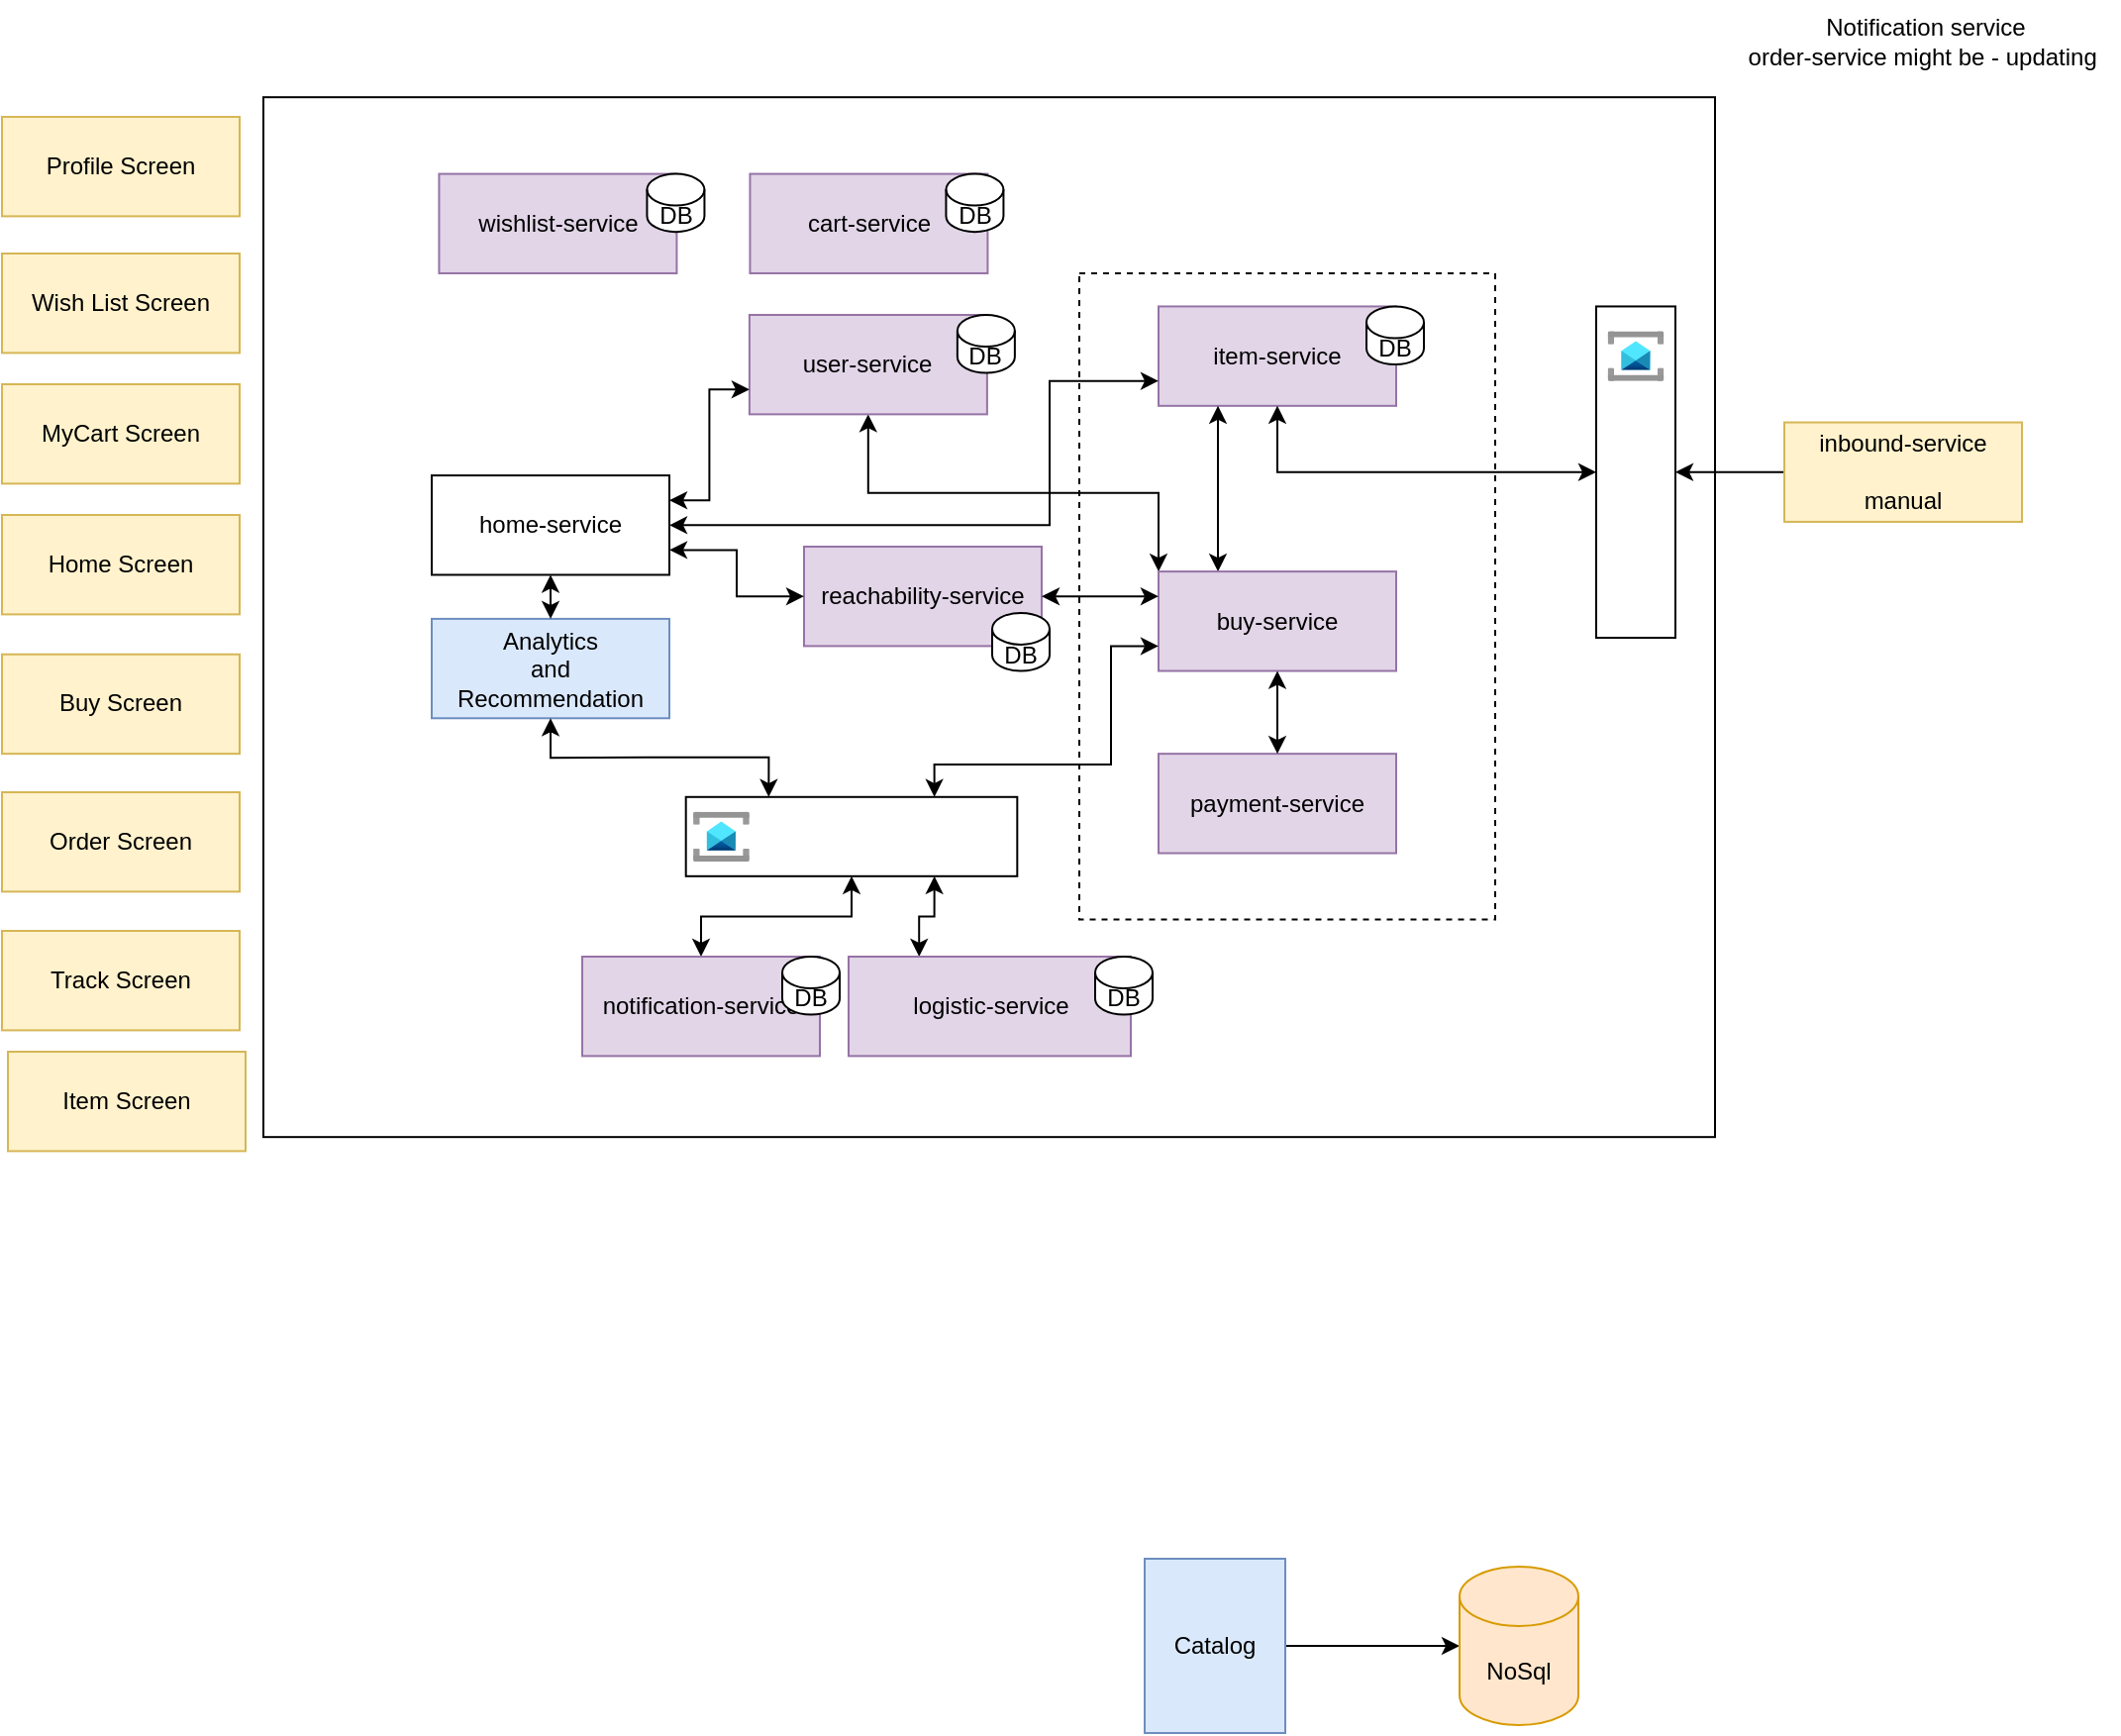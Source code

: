 <mxfile version="15.0.3" type="github">
  <diagram id="FxpUn_NDscpaJwIJj3BL" name="eCommerce">
    <mxGraphModel dx="1426" dy="707" grid="0" gridSize="10" guides="1" tooltips="1" connect="1" arrows="1" fold="1" page="1" pageScale="1" pageWidth="850" pageHeight="1100" math="0" shadow="0">
      <root>
        <mxCell id="0" />
        <mxCell id="1" parent="0" />
        <mxCell id="KH6rO5Mlp55ysLEGZBc8-47" value="" style="group" parent="1" vertex="1" connectable="0">
          <mxGeometry x="108" y="195.09" width="1020" height="459.105" as="geometry" />
        </mxCell>
        <mxCell id="KH6rO5Mlp55ysLEGZBc8-30" value="" style="rounded=0;whiteSpace=wrap;html=1;" parent="KH6rO5Mlp55ysLEGZBc8-47" vertex="1">
          <mxGeometry x="132" y="-73" width="733" height="525" as="geometry" />
        </mxCell>
        <mxCell id="KH6rO5Mlp55ysLEGZBc8-23" value="" style="rounded=0;whiteSpace=wrap;html=1;dashed=1;" parent="KH6rO5Mlp55ysLEGZBc8-47" vertex="1">
          <mxGeometry x="544" y="15.9" width="210" height="326.25" as="geometry" />
        </mxCell>
        <mxCell id="KH6rO5Mlp55ysLEGZBc8-1" value="item-service" style="rounded=0;whiteSpace=wrap;html=1;fillColor=#e1d5e7;strokeColor=#9673a6;" parent="KH6rO5Mlp55ysLEGZBc8-47" vertex="1">
          <mxGeometry x="584" y="32.628" width="120" height="50.192" as="geometry" />
        </mxCell>
        <mxCell id="KH6rO5Mlp55ysLEGZBc8-2" value="DB" style="shape=cylinder3;whiteSpace=wrap;html=1;boundedLbl=1;backgroundOutline=1;size=8;" parent="KH6rO5Mlp55ysLEGZBc8-47" vertex="1">
          <mxGeometry x="689" y="32.628" width="29" height="29.278" as="geometry" />
        </mxCell>
        <mxCell id="KH6rO5Mlp55ysLEGZBc8-4" value="" style="rounded=0;whiteSpace=wrap;html=1;" parent="KH6rO5Mlp55ysLEGZBc8-47" vertex="1">
          <mxGeometry x="805" y="32.628" width="40" height="167.305" as="geometry" />
        </mxCell>
        <mxCell id="KH6rO5Mlp55ysLEGZBc8-8" style="edgeStyle=orthogonalEdgeStyle;rounded=0;orthogonalLoop=1;jettySize=auto;html=1;exitX=0.5;exitY=1;exitDx=0;exitDy=0;entryX=0;entryY=0.5;entryDx=0;entryDy=0;startArrow=classic;startFill=1;" parent="KH6rO5Mlp55ysLEGZBc8-47" source="KH6rO5Mlp55ysLEGZBc8-1" target="KH6rO5Mlp55ysLEGZBc8-4" edge="1">
          <mxGeometry relative="1" as="geometry" />
        </mxCell>
        <mxCell id="KH6rO5Mlp55ysLEGZBc8-5" value="" style="aspect=fixed;html=1;points=[];align=center;image;fontSize=12;image=img/lib/azure2/integration/Service_Bus.svg;" parent="KH6rO5Mlp55ysLEGZBc8-47" vertex="1">
          <mxGeometry x="810.78" y="45.173" width="28.442" height="25.096" as="geometry" />
        </mxCell>
        <mxCell id="KH6rO5Mlp55ysLEGZBc8-7" value="" style="edgeStyle=orthogonalEdgeStyle;rounded=0;orthogonalLoop=1;jettySize=auto;html=1;" parent="KH6rO5Mlp55ysLEGZBc8-47" source="KH6rO5Mlp55ysLEGZBc8-6" target="KH6rO5Mlp55ysLEGZBc8-4" edge="1">
          <mxGeometry relative="1" as="geometry" />
        </mxCell>
        <mxCell id="KH6rO5Mlp55ysLEGZBc8-6" value="inbound-service&lt;br&gt;&lt;br&gt;manual" style="rounded=0;whiteSpace=wrap;html=1;fillColor=#fff2cc;strokeColor=#d6b656;" parent="KH6rO5Mlp55ysLEGZBc8-47" vertex="1">
          <mxGeometry x="900" y="91.185" width="120" height="50.192" as="geometry" />
        </mxCell>
        <mxCell id="KH6rO5Mlp55ysLEGZBc8-40" style="edgeStyle=orthogonalEdgeStyle;rounded=0;orthogonalLoop=1;jettySize=auto;html=1;exitX=1;exitY=0.5;exitDx=0;exitDy=0;entryX=0;entryY=0.75;entryDx=0;entryDy=0;startArrow=classic;startFill=1;" parent="KH6rO5Mlp55ysLEGZBc8-47" source="KH6rO5Mlp55ysLEGZBc8-9" target="KH6rO5Mlp55ysLEGZBc8-1" edge="1">
          <mxGeometry relative="1" as="geometry">
            <Array as="points">
              <mxPoint x="529" y="143.034" />
              <mxPoint x="529" y="70.355" />
            </Array>
          </mxGeometry>
        </mxCell>
        <mxCell id="KH6rO5Mlp55ysLEGZBc8-9" value="home-service" style="rounded=0;whiteSpace=wrap;html=1;" parent="KH6rO5Mlp55ysLEGZBc8-47" vertex="1">
          <mxGeometry x="217" y="117.953" width="120" height="50.192" as="geometry" />
        </mxCell>
        <mxCell id="KH6rO5Mlp55ysLEGZBc8-22" style="edgeStyle=orthogonalEdgeStyle;rounded=0;orthogonalLoop=1;jettySize=auto;html=1;exitX=0.25;exitY=0;exitDx=0;exitDy=0;entryX=0.25;entryY=1;entryDx=0;entryDy=0;startArrow=classic;startFill=1;" parent="KH6rO5Mlp55ysLEGZBc8-47" source="KH6rO5Mlp55ysLEGZBc8-10" target="KH6rO5Mlp55ysLEGZBc8-1" edge="1">
          <mxGeometry relative="1" as="geometry" />
        </mxCell>
        <mxCell id="KH6rO5Mlp55ysLEGZBc8-57" style="edgeStyle=orthogonalEdgeStyle;rounded=0;orthogonalLoop=1;jettySize=auto;html=1;exitX=0;exitY=0;exitDx=0;exitDy=0;startArrow=classic;startFill=1;" parent="KH6rO5Mlp55ysLEGZBc8-47" source="KH6rO5Mlp55ysLEGZBc8-10" target="KH6rO5Mlp55ysLEGZBc8-55" edge="1">
          <mxGeometry relative="1" as="geometry" />
        </mxCell>
        <mxCell id="KH6rO5Mlp55ysLEGZBc8-10" value="buy-service" style="rounded=0;whiteSpace=wrap;html=1;fillColor=#e1d5e7;strokeColor=#9673a6;" parent="KH6rO5Mlp55ysLEGZBc8-47" vertex="1">
          <mxGeometry x="584" y="166.472" width="120" height="50.192" as="geometry" />
        </mxCell>
        <mxCell id="KH6rO5Mlp55ysLEGZBc8-17" value="Wish List Screen" style="rounded=0;whiteSpace=wrap;html=1;fillColor=#fff2cc;strokeColor=#d6b656;" parent="KH6rO5Mlp55ysLEGZBc8-47" vertex="1">
          <mxGeometry y="5.91" width="120" height="50.192" as="geometry" />
        </mxCell>
        <mxCell id="KH6rO5Mlp55ysLEGZBc8-18" value="MyCart Screen" style="rounded=0;whiteSpace=wrap;html=1;fillColor=#fff2cc;strokeColor=#d6b656;" parent="KH6rO5Mlp55ysLEGZBc8-47" vertex="1">
          <mxGeometry y="71.914" width="120" height="50.192" as="geometry" />
        </mxCell>
        <mxCell id="KH6rO5Mlp55ysLEGZBc8-20" value="payment-service" style="rounded=0;whiteSpace=wrap;html=1;fillColor=#e1d5e7;strokeColor=#9673a6;" parent="KH6rO5Mlp55ysLEGZBc8-47" vertex="1">
          <mxGeometry x="584" y="258.49" width="120" height="50.192" as="geometry" />
        </mxCell>
        <mxCell id="KH6rO5Mlp55ysLEGZBc8-21" value="" style="edgeStyle=orthogonalEdgeStyle;rounded=0;orthogonalLoop=1;jettySize=auto;html=1;startArrow=classic;startFill=1;" parent="KH6rO5Mlp55ysLEGZBc8-47" source="KH6rO5Mlp55ysLEGZBc8-10" target="KH6rO5Mlp55ysLEGZBc8-20" edge="1">
          <mxGeometry relative="1" as="geometry" />
        </mxCell>
        <mxCell id="KH6rO5Mlp55ysLEGZBc8-49" style="edgeStyle=orthogonalEdgeStyle;rounded=0;orthogonalLoop=1;jettySize=auto;html=1;startArrow=classic;startFill=1;" parent="KH6rO5Mlp55ysLEGZBc8-47" source="KH6rO5Mlp55ysLEGZBc8-24" target="KH6rO5Mlp55ysLEGZBc8-48" edge="1">
          <mxGeometry relative="1" as="geometry" />
        </mxCell>
        <mxCell id="KH6rO5Mlp55ysLEGZBc8-24" value="" style="rounded=0;whiteSpace=wrap;html=1;rotation=-90;" parent="KH6rO5Mlp55ysLEGZBc8-47" vertex="1">
          <mxGeometry x="409" y="216.659" width="40" height="167.305" as="geometry" />
        </mxCell>
        <mxCell id="KH6rO5Mlp55ysLEGZBc8-26" style="edgeStyle=orthogonalEdgeStyle;rounded=0;orthogonalLoop=1;jettySize=auto;html=1;exitX=0;exitY=0.75;exitDx=0;exitDy=0;entryX=1;entryY=0.75;entryDx=0;entryDy=0;startArrow=classic;startFill=1;" parent="KH6rO5Mlp55ysLEGZBc8-47" source="KH6rO5Mlp55ysLEGZBc8-10" target="KH6rO5Mlp55ysLEGZBc8-24" edge="1">
          <mxGeometry relative="1" as="geometry">
            <Array as="points">
              <mxPoint x="560" y="203.91" />
              <mxPoint x="560" y="263.91" />
              <mxPoint x="471" y="263.91" />
            </Array>
          </mxGeometry>
        </mxCell>
        <mxCell id="KH6rO5Mlp55ysLEGZBc8-25" value="" style="aspect=fixed;html=1;points=[];align=center;image;fontSize=12;image=img/lib/azure2/integration/Service_Bus.svg;" parent="KH6rO5Mlp55ysLEGZBc8-47" vertex="1">
          <mxGeometry x="349" y="287.763" width="28.442" height="25.096" as="geometry" />
        </mxCell>
        <mxCell id="KH6rO5Mlp55ysLEGZBc8-36" style="edgeStyle=orthogonalEdgeStyle;rounded=0;orthogonalLoop=1;jettySize=auto;html=1;exitX=0.25;exitY=0;exitDx=0;exitDy=0;entryX=0;entryY=0.75;entryDx=0;entryDy=0;startArrow=classic;startFill=1;" parent="KH6rO5Mlp55ysLEGZBc8-47" source="KH6rO5Mlp55ysLEGZBc8-27" target="KH6rO5Mlp55ysLEGZBc8-24" edge="1">
          <mxGeometry relative="1" as="geometry" />
        </mxCell>
        <mxCell id="KH6rO5Mlp55ysLEGZBc8-27" value="logistic-service" style="rounded=0;whiteSpace=wrap;html=1;fillColor=#e1d5e7;strokeColor=#9673a6;" parent="KH6rO5Mlp55ysLEGZBc8-47" vertex="1">
          <mxGeometry x="427.5" y="360.91" width="142.5" height="50.19" as="geometry" />
        </mxCell>
        <mxCell id="KH6rO5Mlp55ysLEGZBc8-29" value="Analytics&lt;br&gt;and&lt;br&gt;Recommendation" style="rounded=0;whiteSpace=wrap;html=1;fillColor=#dae8fc;strokeColor=#6c8ebf;" parent="KH6rO5Mlp55ysLEGZBc8-47" vertex="1">
          <mxGeometry x="217" y="190.358" width="120" height="50.192" as="geometry" />
        </mxCell>
        <mxCell id="KH6rO5Mlp55ysLEGZBc8-34" style="edgeStyle=orthogonalEdgeStyle;rounded=0;orthogonalLoop=1;jettySize=auto;html=1;exitX=0.5;exitY=1;exitDx=0;exitDy=0;startArrow=classic;startFill=1;" parent="KH6rO5Mlp55ysLEGZBc8-47" source="KH6rO5Mlp55ysLEGZBc8-9" target="KH6rO5Mlp55ysLEGZBc8-29" edge="1">
          <mxGeometry relative="1" as="geometry" />
        </mxCell>
        <mxCell id="KH6rO5Mlp55ysLEGZBc8-37" style="edgeStyle=orthogonalEdgeStyle;rounded=0;orthogonalLoop=1;jettySize=auto;html=1;exitX=1;exitY=0.25;exitDx=0;exitDy=0;startArrow=classic;startFill=1;" parent="KH6rO5Mlp55ysLEGZBc8-47" source="KH6rO5Mlp55ysLEGZBc8-24" target="KH6rO5Mlp55ysLEGZBc8-29" edge="1">
          <mxGeometry relative="1" as="geometry" />
        </mxCell>
        <mxCell id="KH6rO5Mlp55ysLEGZBc8-41" value="Home Screen" style="rounded=0;whiteSpace=wrap;html=1;fillColor=#fff2cc;strokeColor=#d6b656;" parent="KH6rO5Mlp55ysLEGZBc8-47" vertex="1">
          <mxGeometry y="137.914" width="120" height="50.192" as="geometry" />
        </mxCell>
        <mxCell id="KH6rO5Mlp55ysLEGZBc8-42" value="reachability-service" style="rounded=0;whiteSpace=wrap;html=1;fillColor=#e1d5e7;strokeColor=#9673a6;" parent="KH6rO5Mlp55ysLEGZBc8-47" vertex="1">
          <mxGeometry x="405" y="153.92" width="120" height="50.192" as="geometry" />
        </mxCell>
        <mxCell id="KH6rO5Mlp55ysLEGZBc8-45" style="edgeStyle=orthogonalEdgeStyle;rounded=0;orthogonalLoop=1;jettySize=auto;html=1;exitX=1;exitY=0.75;exitDx=0;exitDy=0;startArrow=classic;startFill=1;" parent="KH6rO5Mlp55ysLEGZBc8-47" source="KH6rO5Mlp55ysLEGZBc8-9" target="KH6rO5Mlp55ysLEGZBc8-42" edge="1">
          <mxGeometry relative="1" as="geometry" />
        </mxCell>
        <mxCell id="KH6rO5Mlp55ysLEGZBc8-43" value="Track Screen" style="rounded=0;whiteSpace=wrap;html=1;fillColor=#fff2cc;strokeColor=#d6b656;" parent="KH6rO5Mlp55ysLEGZBc8-47" vertex="1">
          <mxGeometry y="347.914" width="120" height="50.192" as="geometry" />
        </mxCell>
        <mxCell id="KH6rO5Mlp55ysLEGZBc8-46" value="Buy Screen" style="rounded=0;whiteSpace=wrap;html=1;fillColor=#fff2cc;strokeColor=#d6b656;" parent="KH6rO5Mlp55ysLEGZBc8-47" vertex="1">
          <mxGeometry y="208.294" width="120" height="50.192" as="geometry" />
        </mxCell>
        <mxCell id="KH6rO5Mlp55ysLEGZBc8-44" style="edgeStyle=orthogonalEdgeStyle;rounded=0;orthogonalLoop=1;jettySize=auto;html=1;exitX=0;exitY=0.25;exitDx=0;exitDy=0;startArrow=classic;startFill=1;" parent="KH6rO5Mlp55ysLEGZBc8-47" source="KH6rO5Mlp55ysLEGZBc8-10" target="KH6rO5Mlp55ysLEGZBc8-42" edge="1">
          <mxGeometry relative="1" as="geometry" />
        </mxCell>
        <mxCell id="KH6rO5Mlp55ysLEGZBc8-48" value="notification-service" style="rounded=0;whiteSpace=wrap;html=1;fillColor=#e1d5e7;strokeColor=#9673a6;" parent="KH6rO5Mlp55ysLEGZBc8-47" vertex="1">
          <mxGeometry x="293" y="360.909" width="120" height="50.192" as="geometry" />
        </mxCell>
        <mxCell id="KH6rO5Mlp55ysLEGZBc8-52" value="DB" style="shape=cylinder3;whiteSpace=wrap;html=1;boundedLbl=1;backgroundOutline=1;size=8;" parent="KH6rO5Mlp55ysLEGZBc8-47" vertex="1">
          <mxGeometry x="394" y="360.907" width="29" height="29.278" as="geometry" />
        </mxCell>
        <mxCell id="KH6rO5Mlp55ysLEGZBc8-51" value="DB" style="shape=cylinder3;whiteSpace=wrap;html=1;boundedLbl=1;backgroundOutline=1;size=8;" parent="KH6rO5Mlp55ysLEGZBc8-47" vertex="1">
          <mxGeometry x="552" y="360.907" width="29" height="29.278" as="geometry" />
        </mxCell>
        <mxCell id="KH6rO5Mlp55ysLEGZBc8-50" value="DB" style="shape=cylinder3;whiteSpace=wrap;html=1;boundedLbl=1;backgroundOutline=1;size=8;" parent="KH6rO5Mlp55ysLEGZBc8-47" vertex="1">
          <mxGeometry x="500" y="187.377" width="29" height="29.278" as="geometry" />
        </mxCell>
        <mxCell id="KH6rO5Mlp55ysLEGZBc8-53" value="" style="shape=image;html=1;verticalAlign=top;verticalLabelPosition=bottom;labelBackgroundColor=#ffffff;imageAspect=0;aspect=fixed;image=https://cdn2.iconfinder.com/data/icons/tsgk-cctld-territories-icons-flags-pack-v---borderless/16/saga.png" parent="KH6rO5Mlp55ysLEGZBc8-47" vertex="1">
          <mxGeometry x="728" y="325.91" width="16" height="16" as="geometry" />
        </mxCell>
        <mxCell id="KH6rO5Mlp55ysLEGZBc8-54" value="" style="group" parent="KH6rO5Mlp55ysLEGZBc8-47" vertex="1" connectable="0">
          <mxGeometry x="377.44" y="36.907" width="134" height="50.192" as="geometry" />
        </mxCell>
        <mxCell id="KH6rO5Mlp55ysLEGZBc8-55" value="user-service" style="rounded=0;whiteSpace=wrap;html=1;fillColor=#e1d5e7;strokeColor=#9673a6;" parent="KH6rO5Mlp55ysLEGZBc8-54" vertex="1">
          <mxGeometry width="120" height="50.192" as="geometry" />
        </mxCell>
        <mxCell id="KH6rO5Mlp55ysLEGZBc8-56" value="DB" style="shape=cylinder3;whiteSpace=wrap;html=1;boundedLbl=1;backgroundOutline=1;size=8;" parent="KH6rO5Mlp55ysLEGZBc8-54" vertex="1">
          <mxGeometry x="105" width="29" height="29.278" as="geometry" />
        </mxCell>
        <mxCell id="KH6rO5Mlp55ysLEGZBc8-58" style="edgeStyle=orthogonalEdgeStyle;rounded=0;orthogonalLoop=1;jettySize=auto;html=1;exitX=0;exitY=0.75;exitDx=0;exitDy=0;entryX=1;entryY=0.25;entryDx=0;entryDy=0;startArrow=classic;startFill=1;" parent="KH6rO5Mlp55ysLEGZBc8-47" source="KH6rO5Mlp55ysLEGZBc8-55" target="KH6rO5Mlp55ysLEGZBc8-9" edge="1">
          <mxGeometry relative="1" as="geometry" />
        </mxCell>
        <mxCell id="KH6rO5Mlp55ysLEGZBc8-59" value="Order Screen" style="rounded=0;whiteSpace=wrap;html=1;fillColor=#fff2cc;strokeColor=#d6b656;" parent="KH6rO5Mlp55ysLEGZBc8-47" vertex="1">
          <mxGeometry y="277.914" width="120" height="50.192" as="geometry" />
        </mxCell>
        <mxCell id="KH6rO5Mlp55ysLEGZBc8-61" value="Item Screen" style="rounded=0;whiteSpace=wrap;html=1;fillColor=#fff2cc;strokeColor=#d6b656;" parent="KH6rO5Mlp55ysLEGZBc8-47" vertex="1">
          <mxGeometry x="3" y="408.914" width="120" height="50.192" as="geometry" />
        </mxCell>
        <mxCell id="KH6rO5Mlp55ysLEGZBc8-11" value="cart-service" style="rounded=0;whiteSpace=wrap;html=1;fillColor=#e1d5e7;strokeColor=#9673a6;" parent="1" vertex="1">
          <mxGeometry x="485.72" y="160.797" width="120" height="50.192" as="geometry" />
        </mxCell>
        <mxCell id="KH6rO5Mlp55ysLEGZBc8-33" value="DB" style="shape=cylinder3;whiteSpace=wrap;html=1;boundedLbl=1;backgroundOutline=1;size=8;" parent="1" vertex="1">
          <mxGeometry x="584.72" y="160.797" width="29" height="29.278" as="geometry" />
        </mxCell>
        <mxCell id="KH6rO5Mlp55ysLEGZBc8-32" value="" style="group" parent="1" vertex="1" connectable="0">
          <mxGeometry x="328.72" y="160.797" width="134" height="50.192" as="geometry" />
        </mxCell>
        <mxCell id="KH6rO5Mlp55ysLEGZBc8-15" value="wishlist-service" style="rounded=0;whiteSpace=wrap;html=1;fillColor=#e1d5e7;strokeColor=#9673a6;" parent="KH6rO5Mlp55ysLEGZBc8-32" vertex="1">
          <mxGeometry width="120" height="50.192" as="geometry" />
        </mxCell>
        <mxCell id="KH6rO5Mlp55ysLEGZBc8-31" value="DB" style="shape=cylinder3;whiteSpace=wrap;html=1;boundedLbl=1;backgroundOutline=1;size=8;" parent="KH6rO5Mlp55ysLEGZBc8-32" vertex="1">
          <mxGeometry x="105" width="29" height="29.278" as="geometry" />
        </mxCell>
        <mxCell id="KH6rO5Mlp55ysLEGZBc8-60" value="Profile Screen" style="rounded=0;whiteSpace=wrap;html=1;fillColor=#fff2cc;strokeColor=#d6b656;" parent="1" vertex="1">
          <mxGeometry x="108" y="132" width="120" height="50.192" as="geometry" />
        </mxCell>
        <mxCell id="KH6rO5Mlp55ysLEGZBc8-62" value="Notification service&lt;br&gt;order-service might be - updating&amp;nbsp;" style="text;html=1;align=center;verticalAlign=middle;resizable=0;points=[];autosize=1;strokeColor=none;fillColor=none;" parent="1" vertex="1">
          <mxGeometry x="980" y="73" width="197" height="41" as="geometry" />
        </mxCell>
        <mxCell id="lBUJ1V-3ExIptCtezQlb-4" value="" style="edgeStyle=orthogonalEdgeStyle;rounded=0;orthogonalLoop=1;jettySize=auto;html=1;" edge="1" parent="1" source="lBUJ1V-3ExIptCtezQlb-1" target="lBUJ1V-3ExIptCtezQlb-3">
          <mxGeometry relative="1" as="geometry" />
        </mxCell>
        <mxCell id="lBUJ1V-3ExIptCtezQlb-1" value="Catalog" style="rounded=0;whiteSpace=wrap;html=1;fillColor=#dae8fc;strokeColor=#6c8ebf;" vertex="1" parent="1">
          <mxGeometry x="685" y="860" width="71" height="88" as="geometry" />
        </mxCell>
        <mxCell id="lBUJ1V-3ExIptCtezQlb-3" value="NoSql" style="shape=cylinder3;whiteSpace=wrap;html=1;boundedLbl=1;backgroundOutline=1;size=15;fillColor=#ffe6cc;strokeColor=#d79b00;" vertex="1" parent="1">
          <mxGeometry x="844" y="864" width="60" height="80" as="geometry" />
        </mxCell>
      </root>
    </mxGraphModel>
  </diagram>
</mxfile>
